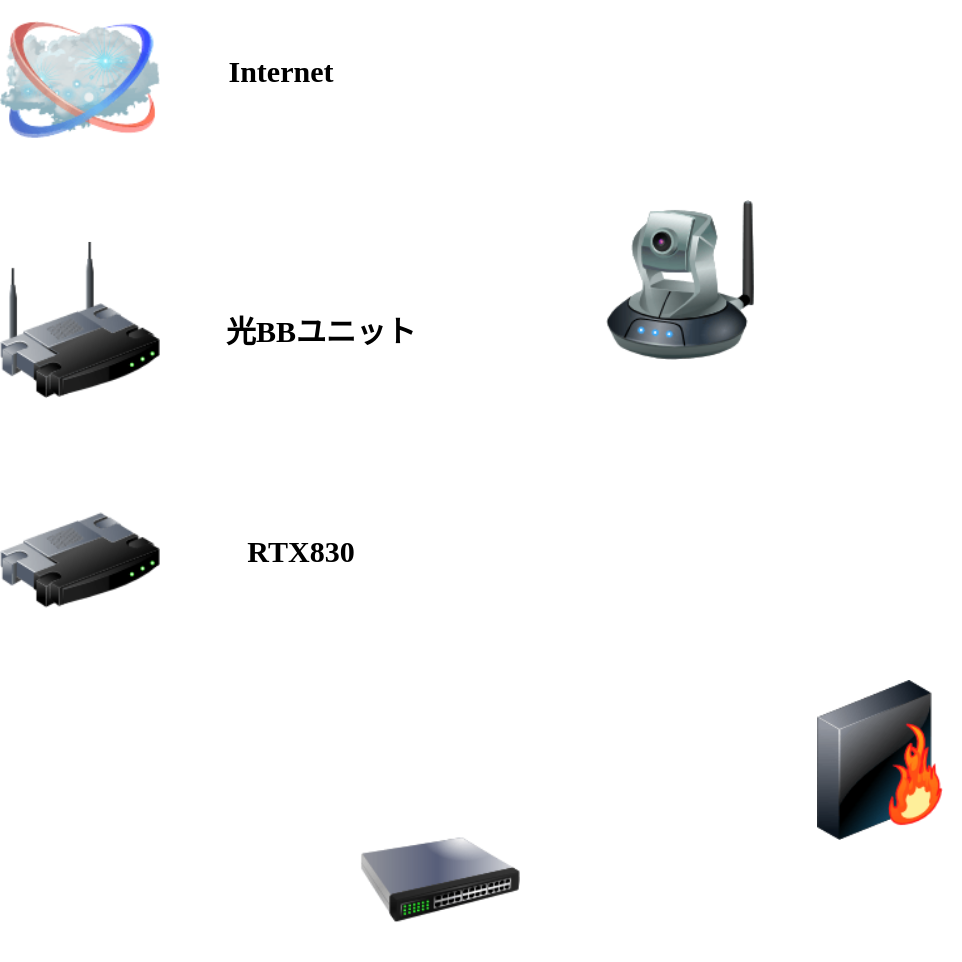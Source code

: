 <mxfile version="21.7.1" type="github">
  <diagram name="ページ1" id="NTPXhdbIS62uYHtrku5r">
    <mxGraphModel dx="1002" dy="870" grid="1" gridSize="10" guides="1" tooltips="1" connect="1" arrows="1" fold="1" page="1" pageScale="1" pageWidth="1169" pageHeight="826" math="0" shadow="0">
      <root>
        <mxCell id="0" />
        <mxCell id="1" parent="0" />
        <mxCell id="puA-X_kZQmh6GR9Jehl_-1" value="" style="image;html=1;image=img/lib/clip_art/networking/Firewall-page1_128x128.png" parent="1" vertex="1">
          <mxGeometry x="440" y="380" width="80" height="80" as="geometry" />
        </mxCell>
        <mxCell id="puA-X_kZQmh6GR9Jehl_-2" value="" style="image;html=1;image=img/lib/clip_art/networking/Router_128x128.png" parent="1" vertex="1">
          <mxGeometry x="40" y="280" width="80" height="80" as="geometry" />
        </mxCell>
        <mxCell id="puA-X_kZQmh6GR9Jehl_-3" value="" style="image;html=1;image=img/lib/clip_art/networking/Cloud_128x128.png" parent="1" vertex="1">
          <mxGeometry x="40" y="40" width="80" height="80" as="geometry" />
        </mxCell>
        <mxCell id="puA-X_kZQmh6GR9Jehl_-4" value="" style="image;html=1;image=img/lib/clip_art/networking/Ip_Camera_128x128.png" parent="1" vertex="1">
          <mxGeometry x="340" y="140" width="80" height="80" as="geometry" />
        </mxCell>
        <mxCell id="puA-X_kZQmh6GR9Jehl_-5" value="" style="image;html=1;image=img/lib/clip_art/networking/Switch_128x128.png" parent="1" vertex="1">
          <mxGeometry x="220" y="440" width="80" height="80" as="geometry" />
        </mxCell>
        <mxCell id="puA-X_kZQmh6GR9Jehl_-6" value="" style="image;html=1;image=img/lib/clip_art/networking/Wireless_Router_128x128.png" parent="1" vertex="1">
          <mxGeometry x="40" y="160" width="80" height="80" as="geometry" />
        </mxCell>
        <mxCell id="6SMapbhl21LQ2bXCGOqc-1" value="&lt;b&gt;&lt;font style=&quot;font-size: 15px;&quot; face=&quot;Times New Roman&quot;&gt;Internet&lt;/font&gt;&lt;/b&gt;" style="text;html=1;align=center;verticalAlign=middle;resizable=0;points=[];autosize=1;strokeColor=none;fillColor=none;" parent="1" vertex="1">
          <mxGeometry x="140" y="60" width="80" height="30" as="geometry" />
        </mxCell>
        <mxCell id="6SMapbhl21LQ2bXCGOqc-2" value="&lt;font face=&quot;Times New Roman&quot;&gt;&lt;span style=&quot;font-size: 15px;&quot;&gt;&lt;b&gt;光BBユニット&lt;/b&gt;&lt;/span&gt;&lt;/font&gt;" style="text;html=1;align=center;verticalAlign=middle;resizable=0;points=[];autosize=1;strokeColor=none;fillColor=none;" parent="1" vertex="1">
          <mxGeometry x="140" y="190" width="120" height="30" as="geometry" />
        </mxCell>
        <mxCell id="nXRQeEl51Wl79BWe_i9a-1" value="&lt;b&gt;&lt;font style=&quot;font-size: 15px;&quot; face=&quot;Times New Roman&quot;&gt;RTX830&lt;br&gt;&lt;/font&gt;&lt;/b&gt;" style="text;html=1;align=center;verticalAlign=middle;resizable=0;points=[];autosize=1;strokeColor=none;fillColor=none;" vertex="1" parent="1">
          <mxGeometry x="150" y="300" width="80" height="30" as="geometry" />
        </mxCell>
      </root>
    </mxGraphModel>
  </diagram>
</mxfile>
